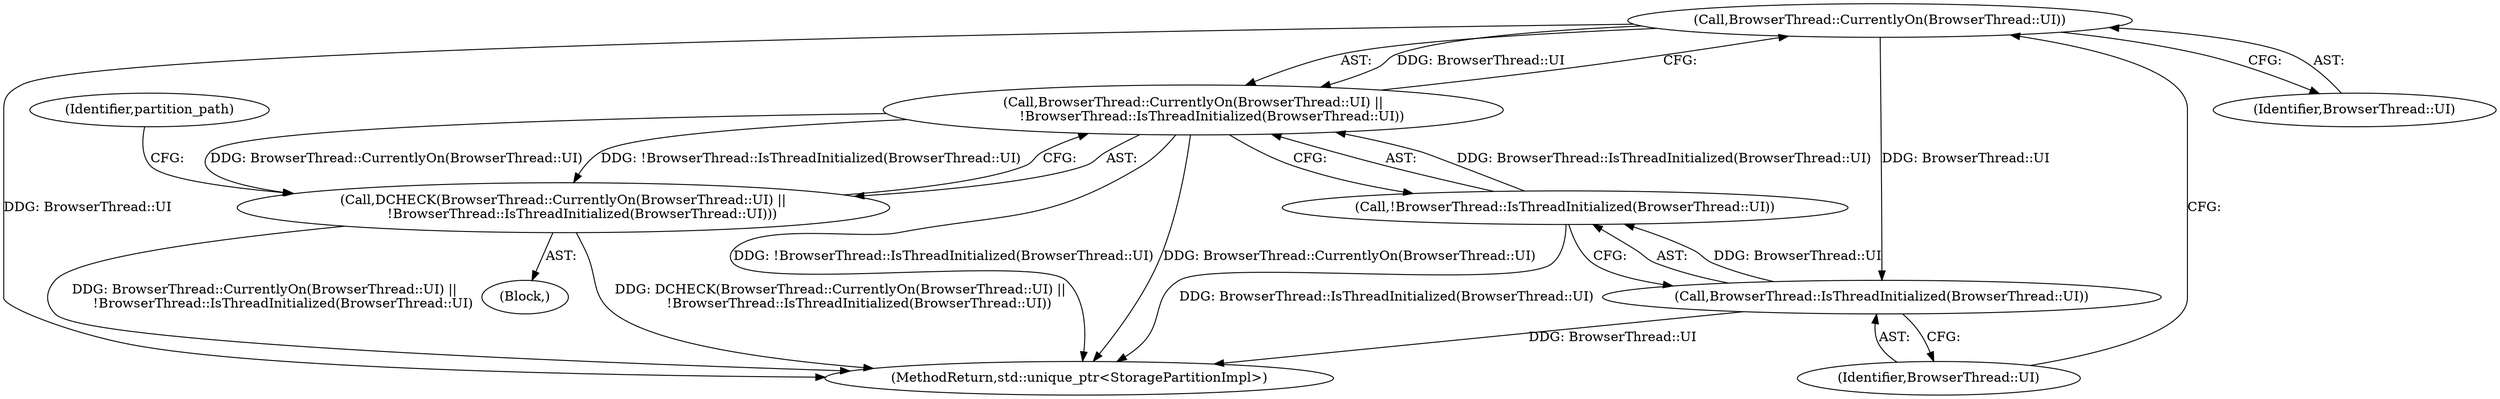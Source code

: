 digraph "0_Chrome_ba169c14aa9cc2efd708a878ae21ff34f3898fe0_2@API" {
"1000108" [label="(Call,BrowserThread::CurrentlyOn(BrowserThread::UI))"];
"1000107" [label="(Call,BrowserThread::CurrentlyOn(BrowserThread::UI) ||\n         !BrowserThread::IsThreadInitialized(BrowserThread::UI))"];
"1000106" [label="(Call,DCHECK(BrowserThread::CurrentlyOn(BrowserThread::UI) ||\n         !BrowserThread::IsThreadInitialized(BrowserThread::UI)))"];
"1000111" [label="(Call,BrowserThread::IsThreadInitialized(BrowserThread::UI))"];
"1000110" [label="(Call,!BrowserThread::IsThreadInitialized(BrowserThread::UI))"];
"1000112" [label="(Identifier,BrowserThread::UI)"];
"1000370" [label="(MethodReturn,std::unique_ptr<StoragePartitionImpl>)"];
"1000110" [label="(Call,!BrowserThread::IsThreadInitialized(BrowserThread::UI))"];
"1000115" [label="(Identifier,partition_path)"];
"1000105" [label="(Block,)"];
"1000109" [label="(Identifier,BrowserThread::UI)"];
"1000111" [label="(Call,BrowserThread::IsThreadInitialized(BrowserThread::UI))"];
"1000108" [label="(Call,BrowserThread::CurrentlyOn(BrowserThread::UI))"];
"1000106" [label="(Call,DCHECK(BrowserThread::CurrentlyOn(BrowserThread::UI) ||\n         !BrowserThread::IsThreadInitialized(BrowserThread::UI)))"];
"1000107" [label="(Call,BrowserThread::CurrentlyOn(BrowserThread::UI) ||\n         !BrowserThread::IsThreadInitialized(BrowserThread::UI))"];
"1000108" -> "1000107"  [label="AST: "];
"1000108" -> "1000109"  [label="CFG: "];
"1000109" -> "1000108"  [label="AST: "];
"1000112" -> "1000108"  [label="CFG: "];
"1000107" -> "1000108"  [label="CFG: "];
"1000108" -> "1000370"  [label="DDG: BrowserThread::UI"];
"1000108" -> "1000107"  [label="DDG: BrowserThread::UI"];
"1000108" -> "1000111"  [label="DDG: BrowserThread::UI"];
"1000107" -> "1000106"  [label="AST: "];
"1000107" -> "1000110"  [label="CFG: "];
"1000110" -> "1000107"  [label="AST: "];
"1000106" -> "1000107"  [label="CFG: "];
"1000107" -> "1000370"  [label="DDG: BrowserThread::CurrentlyOn(BrowserThread::UI)"];
"1000107" -> "1000370"  [label="DDG: !BrowserThread::IsThreadInitialized(BrowserThread::UI)"];
"1000107" -> "1000106"  [label="DDG: BrowserThread::CurrentlyOn(BrowserThread::UI)"];
"1000107" -> "1000106"  [label="DDG: !BrowserThread::IsThreadInitialized(BrowserThread::UI)"];
"1000110" -> "1000107"  [label="DDG: BrowserThread::IsThreadInitialized(BrowserThread::UI)"];
"1000106" -> "1000105"  [label="AST: "];
"1000115" -> "1000106"  [label="CFG: "];
"1000106" -> "1000370"  [label="DDG: BrowserThread::CurrentlyOn(BrowserThread::UI) ||\n         !BrowserThread::IsThreadInitialized(BrowserThread::UI)"];
"1000106" -> "1000370"  [label="DDG: DCHECK(BrowserThread::CurrentlyOn(BrowserThread::UI) ||\n         !BrowserThread::IsThreadInitialized(BrowserThread::UI))"];
"1000111" -> "1000110"  [label="AST: "];
"1000111" -> "1000112"  [label="CFG: "];
"1000112" -> "1000111"  [label="AST: "];
"1000110" -> "1000111"  [label="CFG: "];
"1000111" -> "1000370"  [label="DDG: BrowserThread::UI"];
"1000111" -> "1000110"  [label="DDG: BrowserThread::UI"];
"1000110" -> "1000370"  [label="DDG: BrowserThread::IsThreadInitialized(BrowserThread::UI)"];
}

